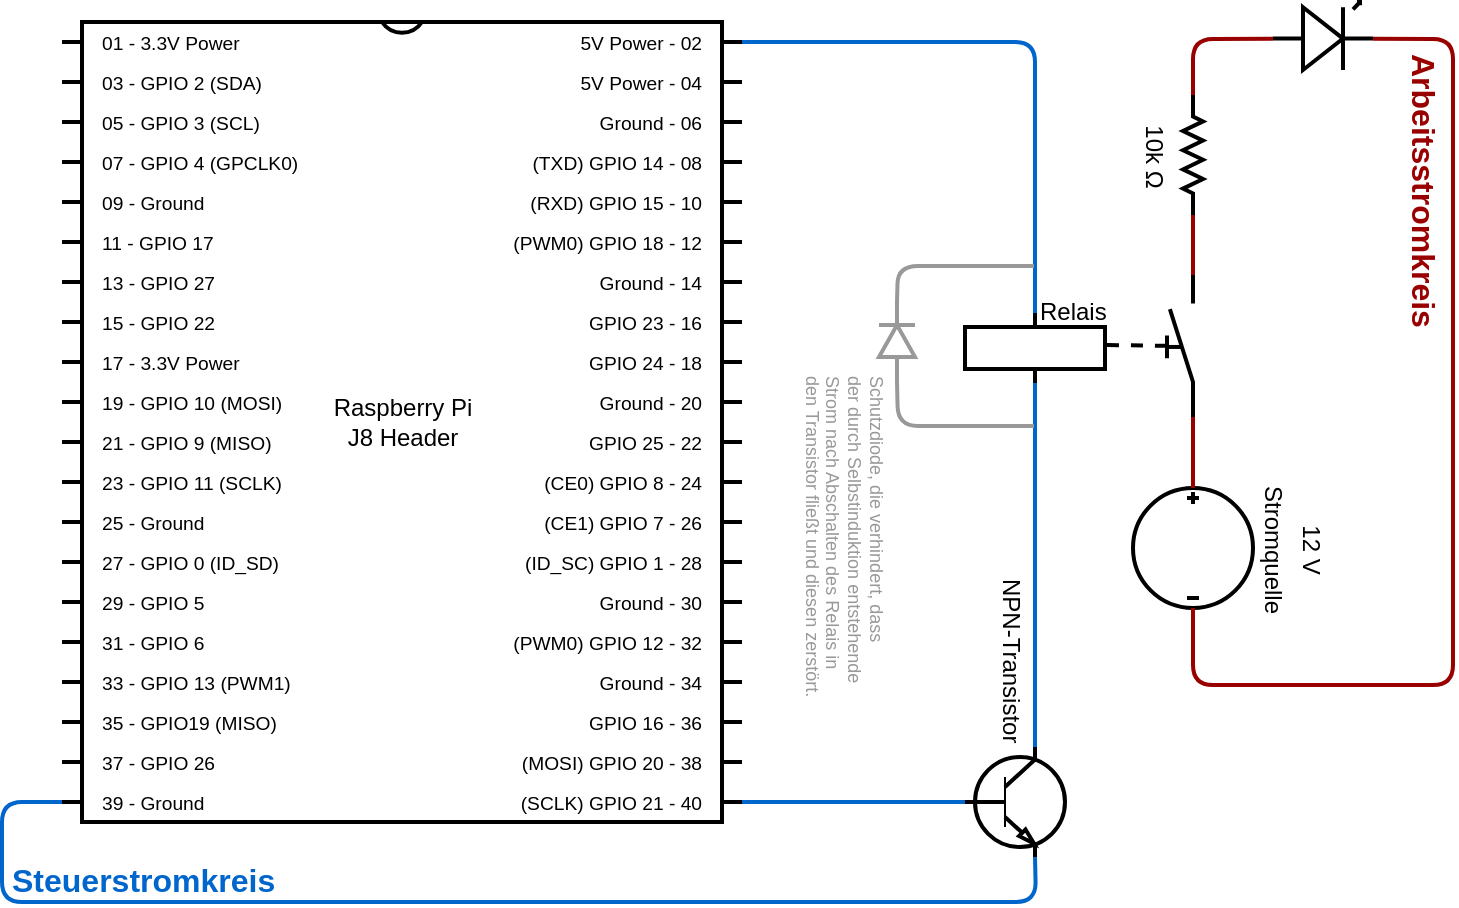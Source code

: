 <mxfile version="11.3.0" type="device" pages="1"><diagram name="Page-1" id="7e0a89b8-554c-2b80-1dc8-d5c74ca68de4"><mxGraphModel dx="1567" dy="641" grid="1" gridSize="10" guides="1" tooltips="1" connect="1" arrows="1" fold="1" page="0" pageScale="1" pageWidth="1100" pageHeight="850" background="#ffffff" math="0" shadow="0"><root><mxCell id="0"/><mxCell id="1" parent="0"/><mxCell id="6iAu4moibuNdluy4cOX--1" value="&lt;div&gt;Raspberry Pi&lt;/div&gt;&lt;div&gt;J8 Header&lt;br&gt;&lt;/div&gt;" style="shadow=0;dashed=0;align=center;fillColor=#ffffff;html=1;strokeWidth=2;shape=mxgraph.electrical.logic_gates.dual_inline_ic;labelNames=01 - 3.3V Power,03 - GPIO 2 (SDA),05 - GPIO 3 (SCL),07 - GPIO 4 (GPCLK0),09 - Ground,11 - GPIO 17,13 - GPIO 27,15 - GPIO 22,17 - 3.3V Power,19 - GPIO 10 (MOSI),21 - GPIO 9 (MISO),23 - GPIO 11 (SCLK),25 - Ground,27 - GPIO 0 (ID_SD),29 - GPIO 5,31 - GPIO 6,33 - GPIO 13 (PWM1),35 - GPIO19 (MISO),37 - GPIO 26,39 - Ground,(SCLK) GPIO 21 - 40,(MOSI) GPIO 20 - 38,GPIO 16 - 36,Ground - 34,(PWM0) GPIO 12 - 32,Ground - 30,(ID_SC) GPIO 1 - 28,(CE1) GPIO 7 - 26,(CE0) GPIO 8 - 24,GPIO 25 - 22,Ground - 20,GPIO 24 - 18,GPIO 23 - 16,Ground - 14,(PWM0) GPIO 18 - 12,(RXD) GPIO 15 - 10,(TXD) GPIO 14 - 08,Ground - 06,5V Power - 04,5V Power - 02;direction=east;portConstraintRotation=0;portConstraint=none;fixDash=0;autosize=0;collapsible=0;container=0;part=0;pinLabelType=cust;labelCount=40;strokeColor=#000000;" parent="1" vertex="1"><mxGeometry x="-130" y="280" width="340" height="400" as="geometry"/></mxCell><mxCell id="6iAu4moibuNdluy4cOX--3" value="10k &lt;span class=&quot;ILfuVd&quot;&gt;&lt;span class=&quot;e24Kjd&quot;&gt;Ω&lt;/span&gt;&lt;/span&gt;" style="pointerEvents=1;verticalLabelPosition=bottom;shadow=0;dashed=0;align=center;fillColor=#ffffff;html=1;verticalAlign=top;strokeWidth=2;shape=mxgraph.electrical.resistors.resistor_2;rotation=90;" parent="1" vertex="1"><mxGeometry x="405.5" y="341.5" width="60" height="10" as="geometry"/></mxCell><mxCell id="6iAu4moibuNdluy4cOX--4" value="" style="verticalLabelPosition=bottom;shadow=0;dashed=0;align=center;fillColor=#ffffff;html=1;verticalAlign=top;strokeWidth=2;shape=mxgraph.electrical.opto_electronics.led_1;pointerEvents=1;rotation=0;" parent="1" vertex="1"><mxGeometry x="475.5" y="270" width="50" height="34" as="geometry"/></mxCell><mxCell id="cKo51QTgvpNR8XIwscFW-1" value="" style="verticalLabelPosition=bottom;shadow=0;dashed=0;align=center;fillColor=#ffffff;html=1;verticalAlign=top;strokeWidth=2;shape=mxgraph.electrical.transistors.npn_transistor_1;" parent="1" vertex="1"><mxGeometry x="321.5" y="635" width="50" height="70" as="geometry"/></mxCell><mxCell id="cKo51QTgvpNR8XIwscFW-2" value="" style="endArrow=none;html=1;strokeColor=#0066CC;strokeWidth=2;jumpStyle=gap;exitX=1;exitY=0;exitDx=0;exitDy=390;exitPerimeter=0;entryX=0;entryY=0.5;entryDx=0;entryDy=0;entryPerimeter=0;" parent="1" source="6iAu4moibuNdluy4cOX--1" target="cKo51QTgvpNR8XIwscFW-1" edge="1"><mxGeometry width="100" relative="1" as="geometry"><mxPoint x="285.5" y="670" as="sourcePoint"/><mxPoint x="-54.5" y="930" as="targetPoint"/></mxGeometry></mxCell><mxCell id="cKo51QTgvpNR8XIwscFW-3" value="" style="endArrow=none;html=1;strokeColor=#0066CC;strokeWidth=2;exitX=1;exitY=0;exitDx=0;exitDy=10;exitPerimeter=0;jumpStyle=gap;entryX=0.5;entryY=0;entryDx=0;entryDy=0;entryPerimeter=0;" parent="1" source="6iAu4moibuNdluy4cOX--1" target="p18Grji3jtJ83ffyAOxf-5" edge="1"><mxGeometry width="100" relative="1" as="geometry"><mxPoint x="285.5" y="290" as="sourcePoint"/><mxPoint x="356.5" y="380" as="targetPoint"/><Array as="points"><mxPoint x="356.5" y="290"/></Array></mxGeometry></mxCell><mxCell id="cKo51QTgvpNR8XIwscFW-6" value="NPN-Transistor" style="text;html=1;resizable=0;points=[];autosize=1;align=left;verticalAlign=top;spacingTop=-4;rotation=90;" parent="1" vertex="1"><mxGeometry x="294.5" y="596" width="100" height="20" as="geometry"/></mxCell><mxCell id="p18Grji3jtJ83ffyAOxf-4" value="" style="pointerEvents=1;verticalLabelPosition=bottom;shadow=0;dashed=0;align=center;fillColor=#ffffff;html=1;verticalAlign=top;strokeWidth=2;shape=mxgraph.electrical.electro-mechanical.manual_switch;rotation=-90;" parent="1" vertex="1"><mxGeometry x="393.5" y="435.5" width="71" height="13" as="geometry"/></mxCell><mxCell id="p18Grji3jtJ83ffyAOxf-5" value="" style="pointerEvents=1;verticalLabelPosition=bottom;shadow=0;dashed=0;align=center;fillColor=#ffffff;html=1;verticalAlign=top;strokeWidth=2;shape=mxgraph.electrical.electro-mechanical.relay_coil;" parent="1" vertex="1"><mxGeometry x="321.5" y="425.5" width="70" height="35" as="geometry"/></mxCell><mxCell id="p18Grji3jtJ83ffyAOxf-8" value="" style="endArrow=none;html=1;strokeColor=#0066CC;strokeWidth=2;jumpStyle=gap;entryX=0.5;entryY=1;entryDx=0;entryDy=0;entryPerimeter=0;exitX=0.7;exitY=0;exitDx=0;exitDy=0;exitPerimeter=0;" parent="1" source="cKo51QTgvpNR8XIwscFW-1" target="p18Grji3jtJ83ffyAOxf-5" edge="1"><mxGeometry width="100" relative="1" as="geometry"><mxPoint x="405.5" y="670" as="sourcePoint"/><mxPoint x="585.5" y="790" as="targetPoint"/></mxGeometry></mxCell><mxCell id="p18Grji3jtJ83ffyAOxf-9" value="" style="endArrow=none;html=1;strokeColor=#0066CC;strokeWidth=2;jumpStyle=gap;exitX=0;exitY=0;exitDx=0;exitDy=390;exitPerimeter=0;entryX=0.7;entryY=1;entryDx=0;entryDy=0;entryPerimeter=0;" parent="1" source="6iAu4moibuNdluy4cOX--1" target="cKo51QTgvpNR8XIwscFW-1" edge="1"><mxGeometry width="100" relative="1" as="geometry"><mxPoint x="210" y="810" as="sourcePoint"/><mxPoint x="350" y="740" as="targetPoint"/><Array as="points"><mxPoint x="-160" y="670"/><mxPoint x="-160" y="720"/><mxPoint x="357" y="720"/></Array></mxGeometry></mxCell><mxCell id="p18Grji3jtJ83ffyAOxf-10" value="Steuerstromkreis" style="text;html=1;resizable=0;points=[];autosize=1;align=left;verticalAlign=top;spacingTop=-4;fontStyle=1;fontColor=#0066CC;fontSize=16;" parent="1" vertex="1"><mxGeometry x="-157" y="697" width="110" height="20" as="geometry"/></mxCell><mxCell id="p18Grji3jtJ83ffyAOxf-11" value="" style="endArrow=none;dashed=1;html=1;strokeColor=#000000;strokeWidth=2;fontSize=16;fontColor=#000000;exitX=1.014;exitY=0.457;exitDx=0;exitDy=0;exitPerimeter=0;" parent="1" source="p18Grji3jtJ83ffyAOxf-5" target="p18Grji3jtJ83ffyAOxf-4" edge="1"><mxGeometry width="50" height="50" relative="1" as="geometry"><mxPoint x="325.5" y="910" as="sourcePoint"/><mxPoint x="415.5" y="750" as="targetPoint"/></mxGeometry></mxCell><mxCell id="p18Grji3jtJ83ffyAOxf-12" value="&lt;font style=&quot;font-size: 12px&quot;&gt;Relais&lt;/font&gt;" style="text;html=1;resizable=0;points=[];autosize=1;align=left;verticalAlign=top;spacingTop=-4;fontSize=16;fontColor=#000000;" parent="1" vertex="1"><mxGeometry x="356.5" y="410.5" width="50" height="20" as="geometry"/></mxCell><mxCell id="p18Grji3jtJ83ffyAOxf-13" value="&lt;font color=&quot;#990000&quot;&gt;&lt;b&gt;Arbeitsstromkreis&lt;/b&gt;&lt;/font&gt;" style="text;html=1;resizable=0;points=[];autosize=1;align=left;verticalAlign=top;spacingTop=-4;fontSize=16;fontColor=#000000;rotation=90;" parent="1" vertex="1"><mxGeometry x="478.5" y="358.5" width="150" height="20" as="geometry"/></mxCell><mxCell id="p18Grji3jtJ83ffyAOxf-14" value="" style="pointerEvents=1;verticalLabelPosition=bottom;shadow=0;dashed=0;align=center;fillColor=#ffffff;html=1;verticalAlign=top;strokeWidth=2;shape=mxgraph.electrical.signal_sources.dc_source_3;fontSize=16;fontColor=#000000;" parent="1" vertex="1"><mxGeometry x="405.5" y="513" width="60" height="60" as="geometry"/></mxCell><mxCell id="p18Grji3jtJ83ffyAOxf-15" value="" style="endArrow=none;html=1;strokeColor=#990000;strokeWidth=2;fontSize=16;fontColor=#000000;jumpStyle=gap;exitX=0.5;exitY=0;exitDx=0;exitDy=0;exitPerimeter=0;entryX=0;entryY=1;entryDx=0;entryDy=0;entryPerimeter=0;" parent="1" source="p18Grji3jtJ83ffyAOxf-14" target="p18Grji3jtJ83ffyAOxf-4" edge="1"><mxGeometry width="100" relative="1" as="geometry"><mxPoint x="585.5" y="551.5" as="sourcePoint"/><mxPoint x="685.5" y="551.5" as="targetPoint"/></mxGeometry></mxCell><mxCell id="p18Grji3jtJ83ffyAOxf-16" value="" style="endArrow=none;html=1;strokeColor=#990000;strokeWidth=2;fontSize=16;fontColor=#000000;jumpStyle=gap;exitX=1;exitY=1;exitDx=0;exitDy=0;exitPerimeter=0;entryX=1;entryY=0.5;entryDx=0;entryDy=0;entryPerimeter=0;" parent="1" source="p18Grji3jtJ83ffyAOxf-4" target="6iAu4moibuNdluy4cOX--3" edge="1"><mxGeometry width="100" relative="1" as="geometry"><mxPoint x="445.5" y="523" as="sourcePoint"/><mxPoint x="445.5" y="487.5" as="targetPoint"/></mxGeometry></mxCell><mxCell id="p18Grji3jtJ83ffyAOxf-18" value="" style="endArrow=none;html=1;strokeColor=#990000;strokeWidth=2;fontSize=16;fontColor=#000000;jumpStyle=gap;exitX=0;exitY=0.5;exitDx=0;exitDy=0;exitPerimeter=0;entryX=0;entryY=0.54;entryDx=0;entryDy=0;entryPerimeter=0;" parent="1" source="6iAu4moibuNdluy4cOX--3" target="6iAu4moibuNdluy4cOX--4" edge="1"><mxGeometry width="100" relative="1" as="geometry"><mxPoint x="445.5" y="523" as="sourcePoint"/><mxPoint x="445.5" y="487.5" as="targetPoint"/><Array as="points"><mxPoint x="435.5" y="288.5"/></Array></mxGeometry></mxCell><mxCell id="p18Grji3jtJ83ffyAOxf-19" value="" style="endArrow=none;html=1;strokeColor=#990000;strokeWidth=2;fontSize=16;fontColor=#000000;jumpStyle=gap;exitX=0.5;exitY=1;exitDx=0;exitDy=0;exitPerimeter=0;entryX=1;entryY=0.54;entryDx=0;entryDy=0;entryPerimeter=0;" parent="1" source="p18Grji3jtJ83ffyAOxf-14" target="6iAu4moibuNdluy4cOX--4" edge="1"><mxGeometry width="100" relative="1" as="geometry"><mxPoint x="445.5" y="523" as="sourcePoint"/><mxPoint x="445.5" y="487.5" as="targetPoint"/><Array as="points"><mxPoint x="435.5" y="611.5"/><mxPoint x="565.5" y="611.5"/><mxPoint x="565.5" y="288.5"/></Array></mxGeometry></mxCell><mxCell id="p18Grji3jtJ83ffyAOxf-22" value="&lt;div&gt;&lt;font style=&quot;font-size: 12px&quot;&gt;12 V&lt;/font&gt;&lt;/div&gt;&lt;div&gt;&lt;font style=&quot;font-size: 12px&quot;&gt;Stromquelle&lt;/font&gt;&lt;/div&gt;" style="text;html=1;resizable=0;points=[];autosize=1;align=center;verticalAlign=top;spacingTop=-4;fontSize=16;fontColor=#000000;rotation=90;" parent="1" vertex="1"><mxGeometry x="448.5" y="523" width="80" height="40" as="geometry"/></mxCell><mxCell id="p18Grji3jtJ83ffyAOxf-24" value="" style="pointerEvents=1;fillColor=#000000;verticalLabelPosition=bottom;shadow=0;dashed=0;align=center;fillColor=#ffffff;html=1;verticalAlign=top;strokeWidth=2;shape=mxgraph.electrical.diodes.diode;fontSize=16;fontColor=#000000;rotation=-90;strokeColor=#999999;" parent="1" vertex="1"><mxGeometry x="267.5" y="430.5" width="40" height="18" as="geometry"/></mxCell><mxCell id="p18Grji3jtJ83ffyAOxf-25" value="" style="endArrow=none;html=1;strokeColor=#999999;strokeWidth=2;fontSize=16;fontColor=#000000;jumpStyle=gap;exitX=1;exitY=0.5;exitDx=0;exitDy=0;exitPerimeter=0;" parent="1" source="p18Grji3jtJ83ffyAOxf-24" edge="1"><mxGeometry width="100" relative="1" as="geometry"><mxPoint x="25.5" y="761.5" as="sourcePoint"/><mxPoint x="356" y="402" as="targetPoint"/><Array as="points"><mxPoint x="288" y="402"/></Array></mxGeometry></mxCell><mxCell id="p18Grji3jtJ83ffyAOxf-27" value="" style="endArrow=none;html=1;strokeColor=#999999;strokeWidth=2;fontSize=16;fontColor=#000000;jumpStyle=gap;exitX=0;exitY=0.5;exitDx=0;exitDy=0;exitPerimeter=0;" parent="1" source="p18Grji3jtJ83ffyAOxf-24" edge="1"><mxGeometry width="100" relative="1" as="geometry"><mxPoint x="265.5" y="471.5" as="sourcePoint"/><mxPoint x="356" y="482" as="targetPoint"/><Array as="points"><mxPoint x="288" y="482"/></Array></mxGeometry></mxCell><mxCell id="p18Grji3jtJ83ffyAOxf-28" value="&lt;div style=&quot;font-size: 9px;&quot;&gt;&lt;font style=&quot;font-size: 9px;&quot;&gt;Schutzdiode, die verhindert, dass&lt;/font&gt;&lt;/div&gt;&lt;div style=&quot;font-size: 9px;&quot;&gt;&lt;font style=&quot;font-size: 9px;&quot;&gt;der durch Selbstinduktion entstehende&lt;/font&gt;&lt;/div&gt;&lt;div style=&quot;font-size: 9px;&quot;&gt;&lt;font style=&quot;font-size: 9px;&quot;&gt;Strom nach Abschalten des Relais in&lt;/font&gt;&lt;/div&gt;&lt;div style=&quot;font-size: 9px;&quot;&gt;&lt;font style=&quot;font-size: 9px;&quot;&gt;den Transistor fließt und diesen zerstört.&lt;br style=&quot;font-size: 9px;&quot;&gt;&lt;/font&gt;&lt;/div&gt;" style="text;html=1;resizable=0;points=[];autosize=1;align=left;verticalAlign=top;spacingTop=-4;fontSize=9;fontColor=#999999;rotation=90;" parent="1" vertex="1"><mxGeometry x="130" y="530" width="230" height="80" as="geometry"/></mxCell></root></mxGraphModel></diagram></mxfile>